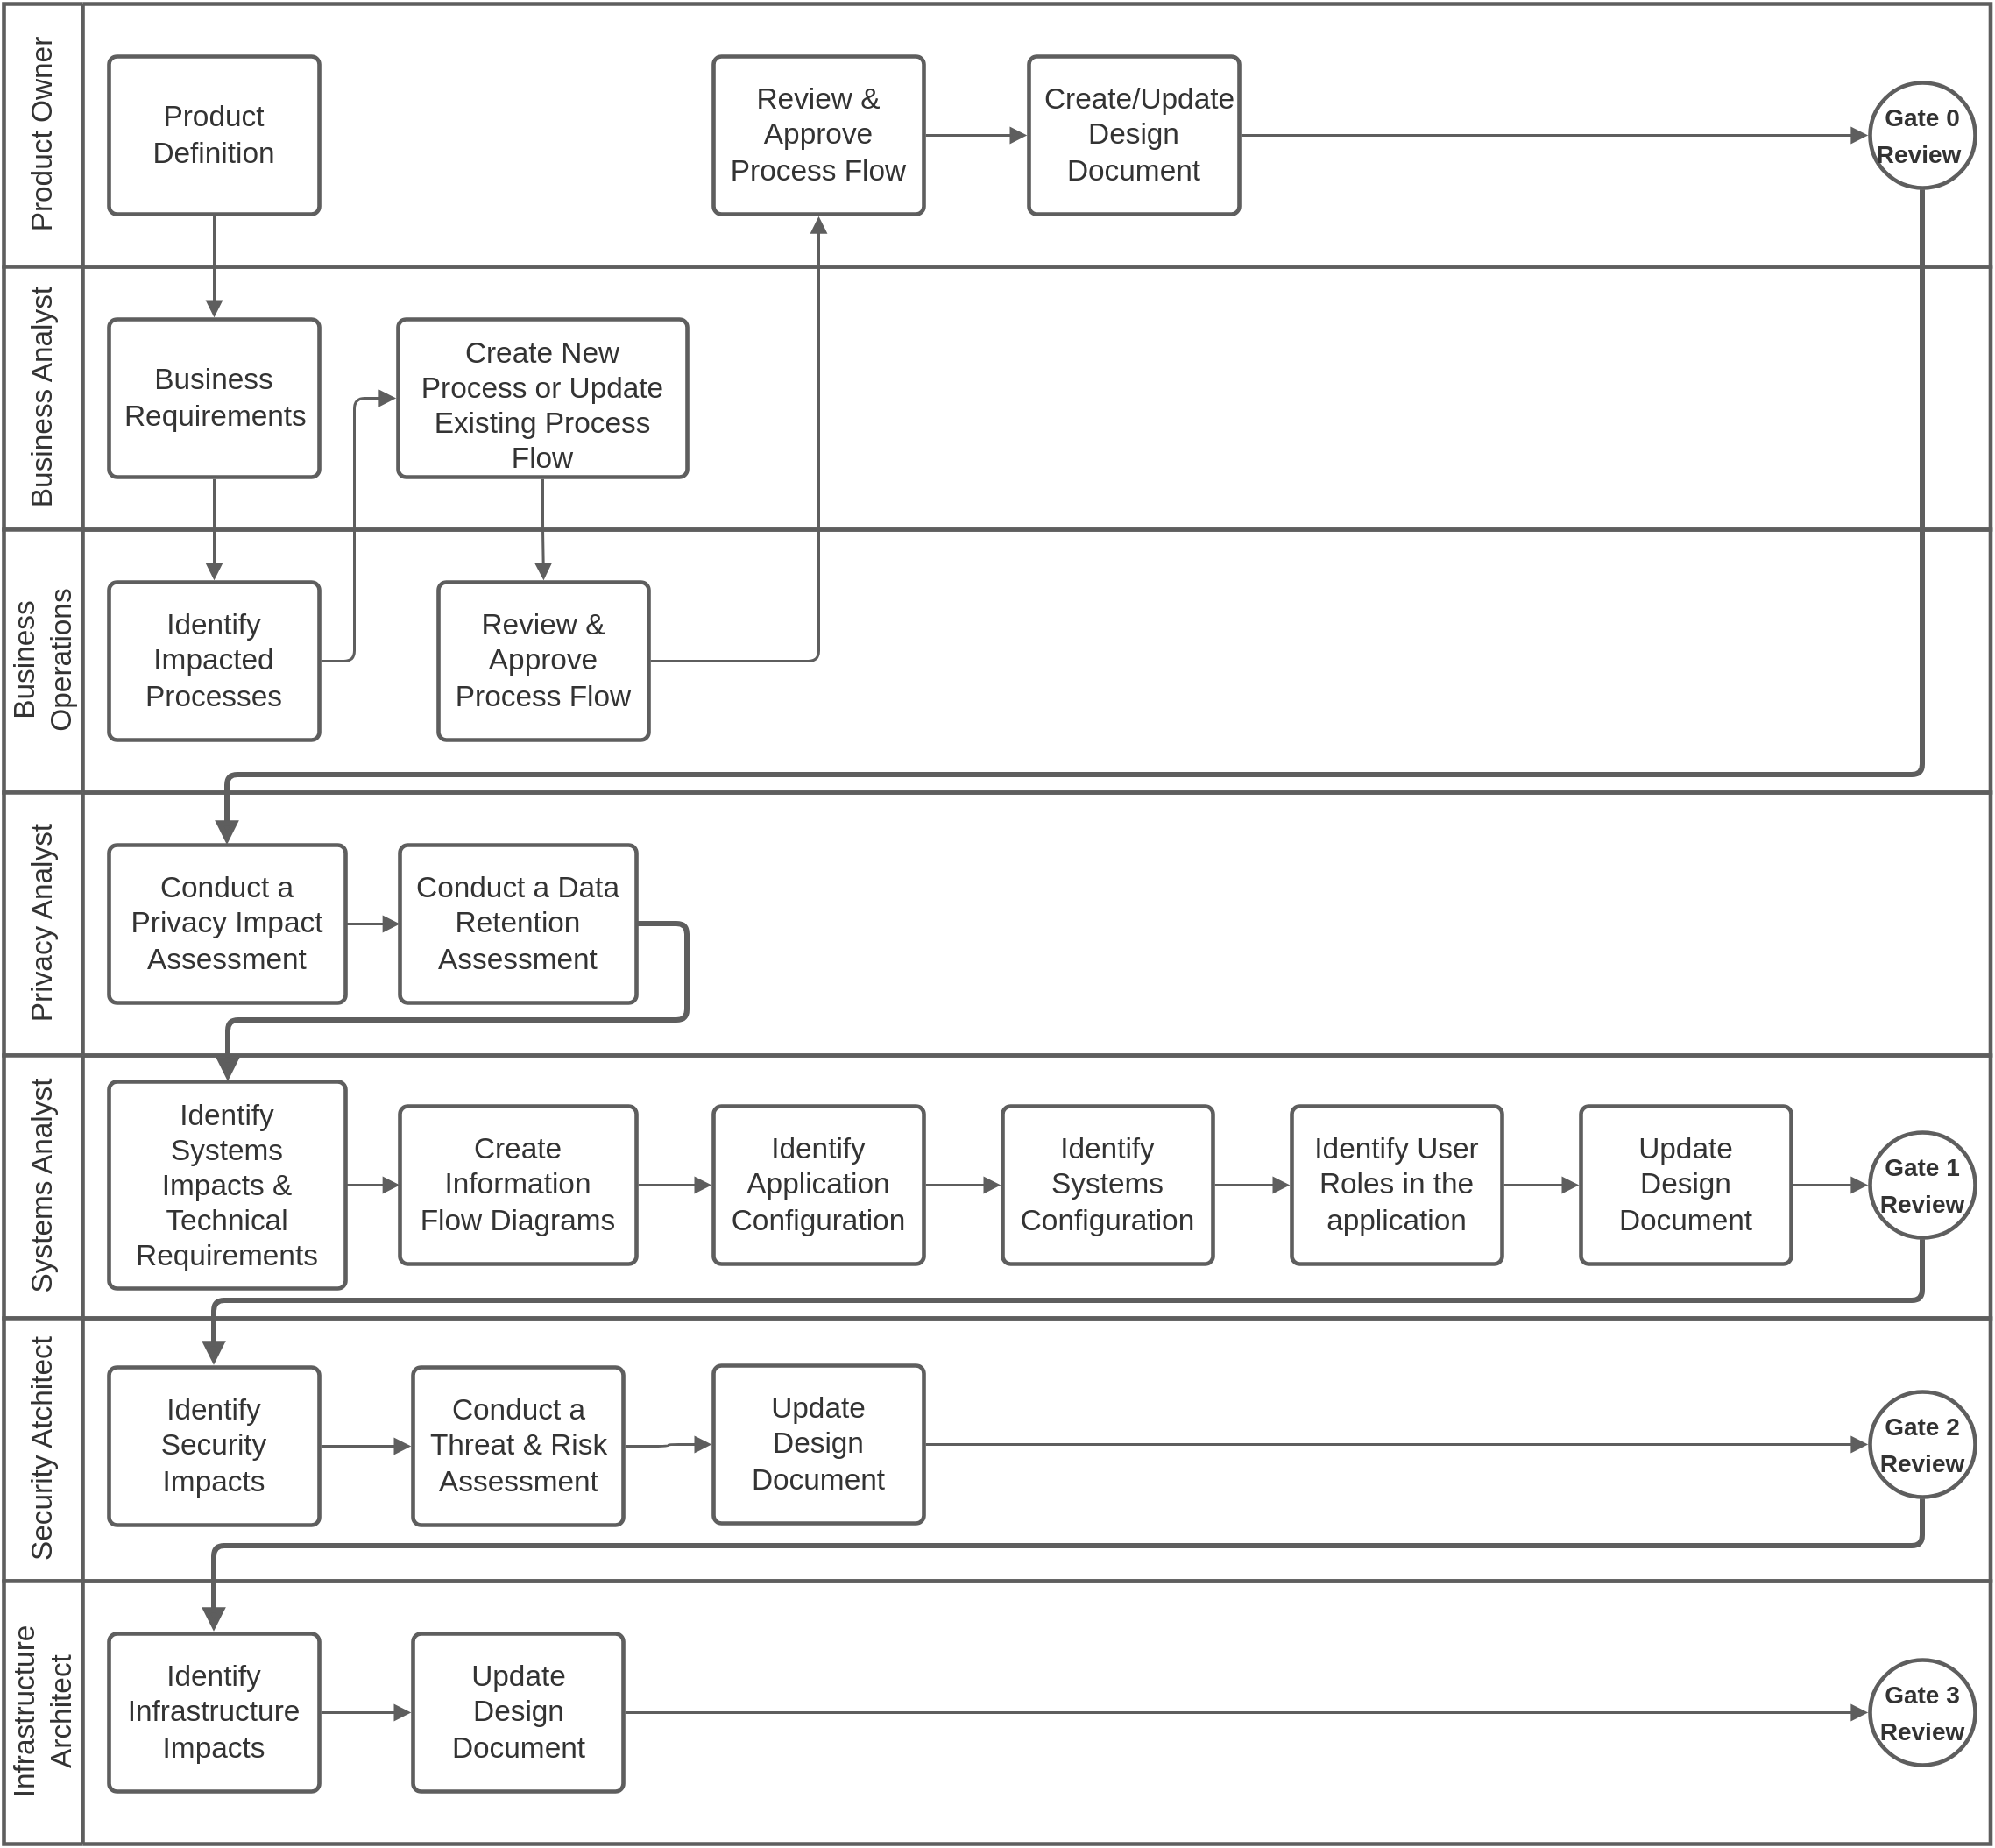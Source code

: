 <mxfile version="15.1.4" type="github" pages="3">
  <diagram id="sT4PrIs_ewkXOejij0hs" name="Gate 0-3">
    <mxGraphModel dx="974" dy="478" grid="1" gridSize="10" guides="1" tooltips="1" connect="1" arrows="1" fold="1" page="1" pageScale="1" pageWidth="850" pageHeight="1100" math="0" shadow="0">
      <root>
        <mxCell id="0" />
        <mxCell id="1" parent="0" />
        <mxCell id="AVb4YJZ0GUQx_zkOTaE5-1" value="" style="fillColor=none;strokeColor=none;pointerEvents=0;fontStyle=0;html=1;whiteSpace=wrap;container=1;collapsible=0;childLayout=stackLayout;resizeParent=1;dropTarget=0;horizontalStack=0;whiteSpace=wrap;fontSize=13;spacing=0;strokeOpacity=100;rounded=1;absoluteArcSize=1;arcSize=9;horizontal=0;strokeWidth=2.3;" parent="1" vertex="1">
          <mxGeometry x="150" y="60" width="1133.75" height="1050" isRotated="1" as="geometry" />
        </mxCell>
        <mxCell id="AVb4YJZ0GUQx_zkOTaE5-2" value="Product Owner" style="swimlane;html=1;whiteSpace=wrap;container=1;connectable=0;collapsible=0;fontStyle=0;startSize=45;dropTarget=0;rounded=0;horizontal=0;whiteSpace=wrap;fontSize=13;spacing=0;strokeColor=#5e5e5e;strokeOpacity=100;strokeWidth=2.3;fontSize=16.7;fontColor=#333333;" parent="AVb4YJZ0GUQx_zkOTaE5-1" vertex="1">
          <mxGeometry width="1133.75" height="150" as="geometry" />
        </mxCell>
        <mxCell id="AVb4YJZ0GUQx_zkOTaE5-3" value="Business Analyst " style="swimlane;html=1;whiteSpace=wrap;container=1;connectable=0;collapsible=0;fontStyle=0;startSize=45;dropTarget=0;rounded=0;horizontal=0;whiteSpace=wrap;fontSize=13;spacing=0;strokeColor=#5e5e5e;strokeOpacity=100;strokeWidth=2.3;fontSize=16.7;fontColor=#333333;" parent="AVb4YJZ0GUQx_zkOTaE5-1" vertex="1">
          <mxGeometry y="150" width="1133.75" height="150" as="geometry" />
        </mxCell>
        <mxCell id="AVb4YJZ0GUQx_zkOTaE5-4" value="Business Operations" style="swimlane;html=1;whiteSpace=wrap;container=1;connectable=0;collapsible=0;fontStyle=0;startSize=45;dropTarget=0;rounded=0;horizontal=0;whiteSpace=wrap;fontSize=13;spacing=0;strokeColor=#5e5e5e;strokeOpacity=100;strokeWidth=2.3;fontSize=16.7;fontColor=#333333;" parent="AVb4YJZ0GUQx_zkOTaE5-1" vertex="1">
          <mxGeometry y="300" width="1133.75" height="150" as="geometry" />
        </mxCell>
        <mxCell id="AVb4YJZ0GUQx_zkOTaE5-5" value="Privacy Analyst" style="swimlane;html=1;whiteSpace=wrap;container=1;connectable=0;collapsible=0;fontStyle=0;startSize=45;dropTarget=0;rounded=0;horizontal=0;whiteSpace=wrap;fontSize=13;spacing=0;strokeColor=#5e5e5e;strokeOpacity=100;strokeWidth=2.3;fontSize=16.7;fontColor=#333333;" parent="AVb4YJZ0GUQx_zkOTaE5-1" vertex="1">
          <mxGeometry y="450" width="1133.75" height="150" as="geometry" />
        </mxCell>
        <mxCell id="AVb4YJZ0GUQx_zkOTaE5-6" value="Systems Analyst" style="swimlane;html=1;whiteSpace=wrap;container=1;connectable=0;collapsible=0;fontStyle=0;startSize=45;dropTarget=0;rounded=0;horizontal=0;whiteSpace=wrap;fontSize=13;spacing=0;strokeColor=#5e5e5e;strokeOpacity=100;strokeWidth=2.3;fontSize=16.7;fontColor=#333333;" parent="AVb4YJZ0GUQx_zkOTaE5-1" vertex="1">
          <mxGeometry y="600" width="1133.75" height="150" as="geometry" />
        </mxCell>
        <mxCell id="AVb4YJZ0GUQx_zkOTaE5-7" value="Security Atchitect" style="swimlane;html=1;whiteSpace=wrap;container=1;connectable=0;collapsible=0;fontStyle=0;startSize=45;dropTarget=0;rounded=0;horizontal=0;whiteSpace=wrap;fontSize=13;spacing=0;strokeColor=#5e5e5e;strokeOpacity=100;strokeWidth=2.3;fontSize=16.7;fontColor=#333333;" parent="AVb4YJZ0GUQx_zkOTaE5-1" vertex="1">
          <mxGeometry y="750" width="1133.75" height="150" as="geometry" />
        </mxCell>
        <mxCell id="chuD_WC5-JzSlJ0CMf8W-2" value="Infrastructure Architect" style="swimlane;html=1;whiteSpace=wrap;container=1;connectable=0;collapsible=0;fontStyle=0;startSize=45;dropTarget=0;rounded=0;horizontal=0;whiteSpace=wrap;fontSize=13;spacing=0;strokeColor=#5e5e5e;strokeOpacity=100;strokeWidth=2.3;fontSize=16.7;fontColor=#333333;" parent="AVb4YJZ0GUQx_zkOTaE5-1" vertex="1">
          <mxGeometry y="900" width="1133.75" height="150" as="geometry" />
        </mxCell>
        <UserObject label="Product Definition" lucidchartObjectId="QqO1swW5jFUG" id="AVb4YJZ0GUQx_zkOTaE5-8">
          <mxCell style="html=1;overflow=block;blockSpacing=1;whiteSpace=wrap;;whiteSpace=wrap;fontSize=16.7;fontColor=#333333;spacing=9;strokeColor=#5e5e5e;strokeOpacity=100;rounded=1;absoluteArcSize=1;arcSize=9;strokeWidth=2.3;" parent="1" vertex="1">
            <mxGeometry x="210" y="90" width="120" height="90" as="geometry" />
          </mxCell>
        </UserObject>
        <UserObject label="" lucidchartObjectId="tLO1TNfQc3RX" id="AVb4YJZ0GUQx_zkOTaE5-9">
          <mxCell style="html=1;jettySize=18;whiteSpace=wrap;fontSize=13;strokeColor=#5E5E5E;strokeWidth=1.5;rounded=1;arcSize=12;edgeStyle=orthogonalEdgeStyle;startArrow=none;;endArrow=block;endFill=1;;exitX=0.5;exitY=1.013;exitPerimeter=0;entryX=0.5;entryY=-0.012;entryPerimeter=0;" parent="1" source="AVb4YJZ0GUQx_zkOTaE5-8" target="AVb4YJZ0GUQx_zkOTaE5-10" edge="1">
            <mxGeometry width="100" height="100" relative="1" as="geometry">
              <Array as="points" />
            </mxGeometry>
          </mxCell>
        </UserObject>
        <UserObject label="Business Requirements" lucidchartObjectId="6LO1BT5s9UvW" id="AVb4YJZ0GUQx_zkOTaE5-10">
          <mxCell style="html=1;overflow=block;blockSpacing=1;whiteSpace=wrap;;whiteSpace=wrap;fontSize=16.7;fontColor=#333333;spacing=9;strokeColor=#5e5e5e;strokeOpacity=100;rounded=1;absoluteArcSize=1;arcSize=9;strokeWidth=2.3;" parent="1" vertex="1">
            <mxGeometry x="210" y="240" width="120" height="90" as="geometry" />
          </mxCell>
        </UserObject>
        <UserObject label="Identify Impacted Processes" lucidchartObjectId="PRO1Q9muirlC" id="AVb4YJZ0GUQx_zkOTaE5-11">
          <mxCell style="html=1;overflow=block;blockSpacing=1;whiteSpace=wrap;;whiteSpace=wrap;fontSize=16.7;fontColor=#333333;spacing=9;strokeColor=#5e5e5e;strokeOpacity=100;rounded=1;absoluteArcSize=1;arcSize=9;strokeWidth=2.3;" parent="1" vertex="1">
            <mxGeometry x="210" y="390" width="120" height="90" as="geometry" />
          </mxCell>
        </UserObject>
        <UserObject label="" lucidchartObjectId="eSO1BGS46mkk" id="AVb4YJZ0GUQx_zkOTaE5-12">
          <mxCell style="html=1;jettySize=18;whiteSpace=wrap;fontSize=13;strokeColor=#5E5E5E;strokeWidth=1.5;rounded=1;arcSize=12;edgeStyle=orthogonalEdgeStyle;startArrow=none;;endArrow=block;endFill=1;;exitX=0.5;exitY=1.013;exitPerimeter=0;entryX=0.5;entryY=-0.012;entryPerimeter=0;" parent="1" source="AVb4YJZ0GUQx_zkOTaE5-10" target="AVb4YJZ0GUQx_zkOTaE5-11" edge="1">
            <mxGeometry width="100" height="100" relative="1" as="geometry">
              <Array as="points" />
            </mxGeometry>
          </mxCell>
        </UserObject>
        <UserObject label="" lucidchartObjectId="OTO1cXqyFbqM" id="AVb4YJZ0GUQx_zkOTaE5-13">
          <mxCell style="html=1;jettySize=18;whiteSpace=wrap;fontSize=13;strokeColor=#5E5E5E;strokeWidth=1.5;rounded=1;arcSize=12;edgeStyle=orthogonalEdgeStyle;startArrow=none;;endArrow=block;endFill=1;;exitX=1.009;exitY=0.5;exitPerimeter=0;entryX=-0.007;entryY=0.5;entryPerimeter=0;" parent="1" source="AVb4YJZ0GUQx_zkOTaE5-11" target="AVb4YJZ0GUQx_zkOTaE5-14" edge="1">
            <mxGeometry width="100" height="100" relative="1" as="geometry">
              <Array as="points">
                <mxPoint x="350" y="435" />
                <mxPoint x="350" y="285" />
              </Array>
            </mxGeometry>
          </mxCell>
        </UserObject>
        <UserObject label="Create New Process or Update Existing Process Flow" lucidchartObjectId="SVO1N8~VqLaf" id="AVb4YJZ0GUQx_zkOTaE5-14">
          <mxCell style="html=1;overflow=block;blockSpacing=1;whiteSpace=wrap;;whiteSpace=wrap;fontSize=16.7;fontColor=#333333;spacing=9;strokeColor=#5e5e5e;strokeOpacity=100;rounded=1;absoluteArcSize=1;arcSize=9;strokeWidth=2.3;" parent="1" vertex="1">
            <mxGeometry x="375" y="240" width="165" height="90" as="geometry" />
          </mxCell>
        </UserObject>
        <UserObject label="Review &amp;  Approve Process Flow" lucidchartObjectId="qYO1r6Hmecr4" id="AVb4YJZ0GUQx_zkOTaE5-15">
          <mxCell style="html=1;overflow=block;blockSpacing=1;whiteSpace=wrap;;whiteSpace=wrap;fontSize=16.7;fontColor=#333333;spacing=9;strokeColor=#5e5e5e;strokeOpacity=100;rounded=1;absoluteArcSize=1;arcSize=9;strokeWidth=2.3;" parent="1" vertex="1">
            <mxGeometry x="398" y="390" width="120" height="90" as="geometry" />
          </mxCell>
        </UserObject>
        <mxCell id="MOcHHpE1gg_xAxi6Tij9-3" value="" style="edgeStyle=orthogonalEdgeStyle;rounded=1;orthogonalLoop=1;jettySize=auto;html=1;fontSize=2;endArrow=block;endFill=1;strokeColor=#5E5E5E;strokeWidth=1.5;" parent="1" source="AVb4YJZ0GUQx_zkOTaE5-16" target="AVb4YJZ0GUQx_zkOTaE5-26" edge="1">
          <mxGeometry relative="1" as="geometry" />
        </mxCell>
        <UserObject label="Identify Systems Impacts &amp; Technical Requirements" lucidchartObjectId="P-O16Mr2nV3Q" id="AVb4YJZ0GUQx_zkOTaE5-16">
          <mxCell style="html=1;overflow=block;blockSpacing=1;whiteSpace=wrap;;whiteSpace=wrap;fontSize=16.7;fontColor=#333333;spacing=9;strokeColor=#5e5e5e;strokeOpacity=100;rounded=1;absoluteArcSize=1;arcSize=9;strokeWidth=2.3;" parent="1" vertex="1">
            <mxGeometry x="210" y="675" width="135" height="118" as="geometry" />
          </mxCell>
        </UserObject>
        <UserObject label="Review &amp;  Approve Process Flow" lucidchartObjectId="U_O14SjE6L0z" id="AVb4YJZ0GUQx_zkOTaE5-17">
          <mxCell style="html=1;overflow=block;blockSpacing=1;whiteSpace=wrap;;whiteSpace=wrap;fontSize=16.7;fontColor=#333333;spacing=9;strokeColor=#5e5e5e;strokeOpacity=100;rounded=1;absoluteArcSize=1;arcSize=9;strokeWidth=2.3;" parent="1" vertex="1">
            <mxGeometry x="555" y="90" width="120" height="90" as="geometry" />
          </mxCell>
        </UserObject>
        <UserObject label="" lucidchartObjectId="h.O160byAaJy" id="AVb4YJZ0GUQx_zkOTaE5-18">
          <mxCell style="html=1;jettySize=18;whiteSpace=wrap;fontSize=13;strokeColor=#5E5E5E;strokeWidth=1.5;rounded=1;arcSize=12;edgeStyle=orthogonalEdgeStyle;startArrow=none;;endArrow=block;endFill=1;;exitX=1.009;exitY=0.5;exitPerimeter=0;entryX=0.5;entryY=1.013;entryPerimeter=0;" parent="1" source="AVb4YJZ0GUQx_zkOTaE5-15" target="AVb4YJZ0GUQx_zkOTaE5-17" edge="1">
            <mxGeometry width="100" height="100" relative="1" as="geometry">
              <Array as="points" />
            </mxGeometry>
          </mxCell>
        </UserObject>
        <UserObject label="Update Design Document" lucidchartObjectId="FaP1SaTPmPoL" id="AVb4YJZ0GUQx_zkOTaE5-19">
          <mxCell style="html=1;overflow=block;blockSpacing=1;whiteSpace=wrap;;whiteSpace=wrap;fontSize=16.7;fontColor=#333333;spacing=9;strokeColor=#5e5e5e;strokeOpacity=100;rounded=1;absoluteArcSize=1;arcSize=9;strokeWidth=2.3;" parent="1" vertex="1">
            <mxGeometry x="1050" y="689" width="120" height="90" as="geometry" />
          </mxCell>
        </UserObject>
        <UserObject label="" lucidchartObjectId="ubP1QJVVEQTj" id="AVb4YJZ0GUQx_zkOTaE5-20">
          <mxCell style="html=1;jettySize=18;whiteSpace=wrap;fontSize=13;strokeColor=#5E5E5E;strokeWidth=1.5;rounded=1;arcSize=12;edgeStyle=orthogonalEdgeStyle;startArrow=none;;endArrow=block;endFill=1;;exitX=1.009;exitY=0.5;exitPerimeter=0;entryX=-0.009;entryY=0.5;entryPerimeter=0;" parent="1" source="AVb4YJZ0GUQx_zkOTaE5-17" target="AVb4YJZ0GUQx_zkOTaE5-27" edge="1">
            <mxGeometry width="100" height="100" relative="1" as="geometry">
              <Array as="points" />
            </mxGeometry>
          </mxCell>
        </UserObject>
        <UserObject label="" lucidchartObjectId="WVP1Hlb4sf8I" id="AVb4YJZ0GUQx_zkOTaE5-22">
          <mxCell style="html=1;jettySize=18;whiteSpace=wrap;fontSize=13;strokeColor=#5E5E5E;strokeWidth=1.5;rounded=1;arcSize=12;edgeStyle=orthogonalEdgeStyle;startArrow=none;;endArrow=block;endFill=1;;exitX=1.009;exitY=0.5;exitPerimeter=0;entryX=-0.009;entryY=0.5;entryPerimeter=0;" parent="1" source="AVb4YJZ0GUQx_zkOTaE5-47" target="AVb4YJZ0GUQx_zkOTaE5-48" edge="1">
            <mxGeometry width="100" height="100" relative="1" as="geometry">
              <Array as="points" />
            </mxGeometry>
          </mxCell>
        </UserObject>
        <UserObject label="" lucidchartObjectId="jXP1vvDLmq-S" id="AVb4YJZ0GUQx_zkOTaE5-23">
          <mxCell style="html=1;jettySize=18;whiteSpace=wrap;fontSize=13;strokeColor=#5E5E5E;strokeWidth=1.5;rounded=1;arcSize=12;edgeStyle=orthogonalEdgeStyle;startArrow=none;;endArrow=block;endFill=1;;exitX=1.009;exitY=0.5;exitPerimeter=0;entryX=-0.009;entryY=0.5;entryPerimeter=0;" parent="1" source="AVb4YJZ0GUQx_zkOTaE5-48" target="AVb4YJZ0GUQx_zkOTaE5-19" edge="1">
            <mxGeometry width="100" height="100" relative="1" as="geometry">
              <Array as="points" />
            </mxGeometry>
          </mxCell>
        </UserObject>
        <UserObject label="" lucidchartObjectId="ogP1A01Hh2tP" id="AVb4YJZ0GUQx_zkOTaE5-24">
          <mxCell style="html=1;jettySize=18;whiteSpace=wrap;fontSize=13;strokeColor=#5E5E5E;strokeWidth=1.5;rounded=1;arcSize=12;edgeStyle=orthogonalEdgeStyle;startArrow=none;;endArrow=block;endFill=1;;exitX=1.008;exitY=0.5;exitPerimeter=0;entryX=-0.009;entryY=0.5;entryPerimeter=0;" parent="1" source="AVb4YJZ0GUQx_zkOTaE5-26" target="AVb4YJZ0GUQx_zkOTaE5-46" edge="1">
            <mxGeometry width="100" height="100" relative="1" as="geometry">
              <Array as="points" />
            </mxGeometry>
          </mxCell>
        </UserObject>
        <UserObject label="" lucidchartObjectId="sUP1J9cHoL~d" id="AVb4YJZ0GUQx_zkOTaE5-25">
          <mxCell style="html=1;jettySize=18;whiteSpace=wrap;fontSize=13;strokeColor=#5E5E5E;strokeWidth=1.5;rounded=1;arcSize=12;edgeStyle=orthogonalEdgeStyle;startArrow=none;;endArrow=block;endFill=1;;exitX=1.009;exitY=0.5;exitPerimeter=0;entryX=-0.009;entryY=0.5;entryPerimeter=0;" parent="1" source="AVb4YJZ0GUQx_zkOTaE5-46" target="AVb4YJZ0GUQx_zkOTaE5-47" edge="1">
            <mxGeometry width="100" height="100" relative="1" as="geometry">
              <Array as="points" />
            </mxGeometry>
          </mxCell>
        </UserObject>
        <UserObject label="Create Information Flow Diagrams" lucidchartObjectId="YcP1uo-o60n." id="AVb4YJZ0GUQx_zkOTaE5-26">
          <mxCell style="html=1;overflow=block;blockSpacing=1;whiteSpace=wrap;;whiteSpace=wrap;fontSize=16.7;fontColor=#333333;spacing=9;strokeColor=#5e5e5e;strokeOpacity=100;rounded=1;absoluteArcSize=1;arcSize=9;strokeWidth=2.3;" parent="1" vertex="1">
            <mxGeometry x="376" y="689" width="135" height="90" as="geometry" />
          </mxCell>
        </UserObject>
        <UserObject label="Create/Update Design Document" lucidchartObjectId="mfP14qklFpgX" id="AVb4YJZ0GUQx_zkOTaE5-27">
          <mxCell style="html=1;overflow=block;blockSpacing=1;whiteSpace=wrap;;whiteSpace=wrap;fontSize=16.7;fontColor=#333333;spacing=9;strokeColor=#5e5e5e;strokeOpacity=100;rounded=1;absoluteArcSize=1;arcSize=9;strokeWidth=2.3;" parent="1" vertex="1">
            <mxGeometry x="735" y="90" width="120" height="90" as="geometry" />
          </mxCell>
        </UserObject>
        <UserObject label="" lucidchartObjectId="ZfP1YeWRrEf5" id="AVb4YJZ0GUQx_zkOTaE5-28">
          <mxCell style="html=1;jettySize=18;whiteSpace=wrap;fontSize=13;strokeColor=#5E5E5E;strokeWidth=1.5;rounded=1;arcSize=12;edgeStyle=orthogonalEdgeStyle;startArrow=none;;endArrow=block;endFill=1;;exitX=1.009;exitY=0.5;exitPerimeter=0;entryX=-0.019;entryY=0.5;entryPerimeter=0;" parent="1" source="AVb4YJZ0GUQx_zkOTaE5-27" target="AVb4YJZ0GUQx_zkOTaE5-39" edge="1">
            <mxGeometry width="100" height="100" relative="1" as="geometry">
              <Array as="points" />
            </mxGeometry>
          </mxCell>
        </UserObject>
        <UserObject label="Identify Security Impacts" lucidchartObjectId="RqP1--KT8to7" id="AVb4YJZ0GUQx_zkOTaE5-29">
          <mxCell style="html=1;overflow=block;blockSpacing=1;whiteSpace=wrap;;whiteSpace=wrap;fontSize=16.7;fontColor=#333333;spacing=9;strokeColor=#5e5e5e;strokeOpacity=100;rounded=1;absoluteArcSize=1;arcSize=9;strokeWidth=2.3;" parent="1" vertex="1">
            <mxGeometry x="210" y="838" width="120" height="90" as="geometry" />
          </mxCell>
        </UserObject>
        <UserObject label="Conduct a Threat &amp; Risk Assessment" lucidchartObjectId="OsP1~5JxmUKb" id="AVb4YJZ0GUQx_zkOTaE5-30">
          <mxCell style="html=1;overflow=block;blockSpacing=1;whiteSpace=wrap;;whiteSpace=wrap;fontSize=16.7;fontColor=#333333;spacing=9;strokeColor=#5e5e5e;strokeOpacity=100;rounded=1;absoluteArcSize=1;arcSize=9;strokeWidth=2.3;" parent="1" vertex="1">
            <mxGeometry x="383.5" y="838" width="120" height="90" as="geometry" />
          </mxCell>
        </UserObject>
        <UserObject label="" lucidchartObjectId="8sP1z_NeXsLd" id="AVb4YJZ0GUQx_zkOTaE5-31">
          <mxCell style="html=1;jettySize=18;whiteSpace=wrap;fontSize=13;strokeColor=#5E5E5E;strokeWidth=1.5;rounded=1;arcSize=12;edgeStyle=orthogonalEdgeStyle;startArrow=none;;endArrow=block;endFill=1;;exitX=1.009;exitY=0.5;exitPerimeter=0;entryX=-0.009;entryY=0.5;entryPerimeter=0;" parent="1" source="AVb4YJZ0GUQx_zkOTaE5-29" target="AVb4YJZ0GUQx_zkOTaE5-30" edge="1">
            <mxGeometry width="100" height="100" relative="1" as="geometry">
              <Array as="points" />
            </mxGeometry>
          </mxCell>
        </UserObject>
        <UserObject label="Update Design Document" lucidchartObjectId="jtP1f2_Pcvkd" id="AVb4YJZ0GUQx_zkOTaE5-32">
          <mxCell style="html=1;overflow=block;blockSpacing=1;whiteSpace=wrap;;whiteSpace=wrap;fontSize=16.7;fontColor=#333333;spacing=9;strokeColor=#5e5e5e;strokeOpacity=100;rounded=1;absoluteArcSize=1;arcSize=9;strokeWidth=2.3;" parent="1" vertex="1">
            <mxGeometry x="555" y="837" width="120" height="90" as="geometry" />
          </mxCell>
        </UserObject>
        <UserObject label="" lucidchartObjectId="xtP1cm6Xjqy0" id="AVb4YJZ0GUQx_zkOTaE5-33">
          <mxCell style="html=1;jettySize=18;whiteSpace=wrap;fontSize=13;strokeColor=#5E5E5E;strokeWidth=1.5;rounded=1;arcSize=12;edgeStyle=orthogonalEdgeStyle;startArrow=none;;endArrow=block;endFill=1;;exitX=1.009;exitY=0.5;exitPerimeter=0;entryX=-0.009;entryY=0.5;entryPerimeter=0;" parent="1" source="AVb4YJZ0GUQx_zkOTaE5-30" target="AVb4YJZ0GUQx_zkOTaE5-32" edge="1">
            <mxGeometry width="100" height="100" relative="1" as="geometry">
              <Array as="points" />
            </mxGeometry>
          </mxCell>
        </UserObject>
        <UserObject label="" lucidchartObjectId="XvP1DHTbA9Ly" id="AVb4YJZ0GUQx_zkOTaE5-34">
          <mxCell style="html=1;jettySize=18;whiteSpace=wrap;fontSize=13;strokeColor=#5E5E5E;strokeWidth=1.5;rounded=1;arcSize=12;edgeStyle=orthogonalEdgeStyle;startArrow=none;;endArrow=block;endFill=1;;exitX=0.5;exitY=1.013;exitPerimeter=0;entryX=0.5;entryY=-0.012;entryPerimeter=0;" parent="1" source="AVb4YJZ0GUQx_zkOTaE5-14" target="AVb4YJZ0GUQx_zkOTaE5-15" edge="1">
            <mxGeometry width="100" height="100" relative="1" as="geometry">
              <Array as="points" />
            </mxGeometry>
          </mxCell>
        </UserObject>
        <UserObject label="Identify Infrastructure Impacts" lucidchartObjectId="jxP1JEtCtKO3" id="AVb4YJZ0GUQx_zkOTaE5-35">
          <mxCell style="html=1;overflow=block;blockSpacing=1;whiteSpace=wrap;;whiteSpace=wrap;fontSize=16.7;fontColor=#333333;spacing=9;strokeColor=#5e5e5e;strokeOpacity=100;rounded=1;absoluteArcSize=1;arcSize=9;strokeWidth=2.3;" parent="1" vertex="1">
            <mxGeometry x="210" y="990" width="120" height="90" as="geometry" />
          </mxCell>
        </UserObject>
        <UserObject label="" lucidchartObjectId="uxP1hJjZuLYQ" id="AVb4YJZ0GUQx_zkOTaE5-36">
          <mxCell style="html=1;jettySize=18;whiteSpace=wrap;fontSize=13;strokeColor=#5E5E5E;strokeWidth=3;rounded=1;arcSize=12;edgeStyle=orthogonalEdgeStyle;startArrow=none;;endArrow=block;endFill=1;;exitX=0.5;exitY=1.019;exitPerimeter=0;entryX=0.5;entryY=-0.012;entryPerimeter=0;" parent="1" source="AVb4YJZ0GUQx_zkOTaE5-49" target="AVb4YJZ0GUQx_zkOTaE5-35" edge="1">
            <mxGeometry width="100" height="100" relative="1" as="geometry">
              <Array as="points">
                <mxPoint x="1245" y="940" />
                <mxPoint x="270" y="940" />
              </Array>
            </mxGeometry>
          </mxCell>
        </UserObject>
        <UserObject label="Update Design Document" lucidchartObjectId="KxP17djjM~ei" id="AVb4YJZ0GUQx_zkOTaE5-37">
          <mxCell style="html=1;overflow=block;blockSpacing=1;whiteSpace=wrap;;whiteSpace=wrap;fontSize=16.7;fontColor=#333333;spacing=9;strokeColor=#5e5e5e;strokeOpacity=100;rounded=1;absoluteArcSize=1;arcSize=9;strokeWidth=2.3;" parent="1" vertex="1">
            <mxGeometry x="383.5" y="990" width="120" height="90" as="geometry" />
          </mxCell>
        </UserObject>
        <UserObject label="" lucidchartObjectId="TxP1~xDTzD9_" id="AVb4YJZ0GUQx_zkOTaE5-38">
          <mxCell style="html=1;jettySize=18;whiteSpace=wrap;fontSize=13;strokeColor=#5E5E5E;strokeWidth=1.5;rounded=1;arcSize=12;edgeStyle=orthogonalEdgeStyle;startArrow=none;;endArrow=block;endFill=1;;exitX=1.009;exitY=0.5;exitPerimeter=0;entryX=-0.009;entryY=0.5;entryPerimeter=0;" parent="1" source="AVb4YJZ0GUQx_zkOTaE5-35" target="AVb4YJZ0GUQx_zkOTaE5-37" edge="1">
            <mxGeometry width="100" height="100" relative="1" as="geometry">
              <Array as="points" />
            </mxGeometry>
          </mxCell>
        </UserObject>
        <UserObject label="&lt;font style=&quot;font-size: 14px&quot;&gt;Gate 0 Review&amp;nbsp;&lt;/font&gt;" lucidchartObjectId="FJP1_6xfFEb0" id="AVb4YJZ0GUQx_zkOTaE5-39">
          <mxCell style="html=1;overflow=block;blockSpacing=1;whiteSpace=wrap;ellipse;whiteSpace=wrap;fontSize=16.7;fontColor=#333333;fontStyle=1;spacing=3.8;strokeColor=#5e5e5e;strokeOpacity=100;rounded=1;absoluteArcSize=1;arcSize=9;strokeWidth=2.3;" parent="1" vertex="1">
            <mxGeometry x="1215" y="105" width="60" height="60" as="geometry" />
          </mxCell>
        </UserObject>
        <UserObject label="" lucidchartObjectId="JLP1m7JGDrfx" id="AVb4YJZ0GUQx_zkOTaE5-40">
          <mxCell style="html=1;jettySize=18;whiteSpace=wrap;fontSize=13;strokeColor=#5E5E5E;strokeWidth=3;rounded=1;arcSize=12;edgeStyle=orthogonalEdgeStyle;startArrow=none;;endArrow=block;endFill=1;;exitX=0.5;exitY=1.019;exitPerimeter=0;entryX=0.5;entryY=0;entryDx=0;entryDy=0;" parent="1" source="AVb4YJZ0GUQx_zkOTaE5-39" target="chuD_WC5-JzSlJ0CMf8W-3" edge="1">
            <mxGeometry width="100" height="100" relative="1" as="geometry">
              <Array as="points">
                <mxPoint x="1245" y="500" />
                <mxPoint x="278" y="500" />
              </Array>
            </mxGeometry>
          </mxCell>
        </UserObject>
        <UserObject label="&lt;font style=&quot;font-size: 14px&quot;&gt;Gate 1 Review&lt;/font&gt;" lucidchartObjectId="jNP1mZHJu1dR" id="AVb4YJZ0GUQx_zkOTaE5-41">
          <mxCell style="html=1;overflow=block;blockSpacing=1;whiteSpace=wrap;ellipse;whiteSpace=wrap;fontSize=16.7;fontColor=#333333;fontStyle=1;spacing=3.8;strokeColor=#5e5e5e;strokeOpacity=100;rounded=1;absoluteArcSize=1;arcSize=9;strokeWidth=2.3;" parent="1" vertex="1">
            <mxGeometry x="1215" y="704" width="60" height="60" as="geometry" />
          </mxCell>
        </UserObject>
        <UserObject label="" lucidchartObjectId="yNP1H3n8XRnV" id="AVb4YJZ0GUQx_zkOTaE5-42">
          <mxCell style="html=1;jettySize=18;whiteSpace=wrap;fontSize=13;strokeColor=#5E5E5E;strokeWidth=1.5;rounded=1;arcSize=12;edgeStyle=orthogonalEdgeStyle;startArrow=none;;endArrow=block;endFill=1;;exitX=1.009;exitY=0.5;exitPerimeter=0;entryX=-0.019;entryY=0.5;entryPerimeter=0;" parent="1" source="AVb4YJZ0GUQx_zkOTaE5-19" target="AVb4YJZ0GUQx_zkOTaE5-41" edge="1">
            <mxGeometry width="100" height="100" relative="1" as="geometry">
              <Array as="points" />
            </mxGeometry>
          </mxCell>
        </UserObject>
        <UserObject label="" lucidchartObjectId="VNP1dxmghXI5" id="AVb4YJZ0GUQx_zkOTaE5-43">
          <mxCell style="html=1;jettySize=18;whiteSpace=wrap;fontSize=13;strokeColor=#5E5E5E;strokeWidth=3;rounded=1;arcSize=12;edgeStyle=orthogonalEdgeStyle;startArrow=none;;endArrow=block;endFill=1;;exitX=0.5;exitY=1.019;exitPerimeter=0;entryX=0.5;entryY=-0.012;entryPerimeter=0;" parent="1" source="AVb4YJZ0GUQx_zkOTaE5-41" target="AVb4YJZ0GUQx_zkOTaE5-29" edge="1">
            <mxGeometry width="100" height="100" relative="1" as="geometry">
              <Array as="points">
                <mxPoint x="1245" y="800" />
                <mxPoint x="270" y="800" />
              </Array>
            </mxGeometry>
          </mxCell>
        </UserObject>
        <UserObject label="&lt;font style=&quot;font-size: 14px&quot;&gt;Gate 3 Review&lt;/font&gt;" lucidchartObjectId="FQP1i76.TcXu" id="AVb4YJZ0GUQx_zkOTaE5-44">
          <mxCell style="html=1;overflow=block;blockSpacing=1;whiteSpace=wrap;ellipse;whiteSpace=wrap;fontSize=16.7;fontColor=#333333;fontStyle=1;spacing=3.8;strokeColor=#5e5e5e;strokeOpacity=100;rounded=1;absoluteArcSize=1;arcSize=9;strokeWidth=2.3;" parent="1" vertex="1">
            <mxGeometry x="1215" y="1005" width="60" height="60" as="geometry" />
          </mxCell>
        </UserObject>
        <UserObject label="" lucidchartObjectId="PQP1FK4Xm_Z1" id="AVb4YJZ0GUQx_zkOTaE5-45">
          <mxCell style="html=1;jettySize=18;whiteSpace=wrap;fontSize=13;strokeColor=#5E5E5E;strokeWidth=1.5;rounded=1;arcSize=12;edgeStyle=orthogonalEdgeStyle;startArrow=none;;endArrow=block;endFill=1;;exitX=1.009;exitY=0.5;exitPerimeter=0;entryX=-0.019;entryY=0.5;entryPerimeter=0;" parent="1" source="AVb4YJZ0GUQx_zkOTaE5-37" target="AVb4YJZ0GUQx_zkOTaE5-44" edge="1">
            <mxGeometry width="100" height="100" relative="1" as="geometry">
              <Array as="points" />
            </mxGeometry>
          </mxCell>
        </UserObject>
        <UserObject label="Identify Application Configuration" lucidchartObjectId="sUP1GlU~xS-8" id="AVb4YJZ0GUQx_zkOTaE5-46">
          <mxCell style="html=1;overflow=block;blockSpacing=1;whiteSpace=wrap;;whiteSpace=wrap;fontSize=16.7;fontColor=#333333;spacing=9;strokeColor=#5e5e5e;strokeOpacity=100;rounded=1;absoluteArcSize=1;arcSize=9;strokeWidth=2.3;" parent="1" vertex="1">
            <mxGeometry x="555" y="689" width="120" height="90" as="geometry" />
          </mxCell>
        </UserObject>
        <UserObject label="Identify Systems Configuration" lucidchartObjectId="WVP14EjplxEl" id="AVb4YJZ0GUQx_zkOTaE5-47">
          <mxCell style="html=1;overflow=block;blockSpacing=1;whiteSpace=wrap;;whiteSpace=wrap;fontSize=16.7;fontColor=#333333;spacing=9;strokeColor=#5e5e5e;strokeOpacity=100;rounded=1;absoluteArcSize=1;arcSize=9;strokeWidth=2.3;" parent="1" vertex="1">
            <mxGeometry x="720" y="689" width="120" height="90" as="geometry" />
          </mxCell>
        </UserObject>
        <UserObject label="Identify User Roles in the application" lucidchartObjectId="3WP1Qh0GsX.." id="AVb4YJZ0GUQx_zkOTaE5-48">
          <mxCell style="html=1;overflow=block;blockSpacing=1;whiteSpace=wrap;;whiteSpace=wrap;fontSize=16.7;fontColor=#333333;spacing=9;strokeColor=#5e5e5e;strokeOpacity=100;rounded=1;absoluteArcSize=1;arcSize=9;strokeWidth=2.3;" parent="1" vertex="1">
            <mxGeometry x="885" y="689" width="120" height="90" as="geometry" />
          </mxCell>
        </UserObject>
        <UserObject label="&lt;font style=&quot;font-size: 14px&quot;&gt;Gate 2 Review&lt;/font&gt;" lucidchartObjectId="wiq2nOIXPtyR" id="AVb4YJZ0GUQx_zkOTaE5-49">
          <mxCell style="html=1;overflow=block;blockSpacing=1;whiteSpace=wrap;ellipse;whiteSpace=wrap;fontSize=16.7;fontColor=#333333;fontStyle=1;spacing=3.8;strokeColor=#5e5e5e;strokeOpacity=100;rounded=1;absoluteArcSize=1;arcSize=9;strokeWidth=2.3;" parent="1" vertex="1">
            <mxGeometry x="1215" y="852" width="60" height="60" as="geometry" />
          </mxCell>
        </UserObject>
        <UserObject label="" lucidchartObjectId="~iq2fUWX1baG" id="AVb4YJZ0GUQx_zkOTaE5-50">
          <mxCell style="html=1;jettySize=18;whiteSpace=wrap;fontSize=13;strokeColor=#5E5E5E;strokeWidth=1.5;rounded=1;arcSize=12;edgeStyle=orthogonalEdgeStyle;startArrow=none;;endArrow=block;endFill=1;;exitX=1.009;exitY=0.5;exitPerimeter=0;entryX=-0.019;entryY=0.5;entryPerimeter=0;" parent="1" source="AVb4YJZ0GUQx_zkOTaE5-32" target="AVb4YJZ0GUQx_zkOTaE5-49" edge="1">
            <mxGeometry width="100" height="100" relative="1" as="geometry">
              <Array as="points" />
            </mxGeometry>
          </mxCell>
        </UserObject>
        <mxCell id="chuD_WC5-JzSlJ0CMf8W-4" style="edgeStyle=orthogonalEdgeStyle;rounded=1;orthogonalLoop=1;jettySize=auto;html=1;exitX=1;exitY=0.5;exitDx=0;exitDy=0;strokeWidth=3;strokeColor=#5E5E5E;arcSize=12;endArrow=block;endFill=1;" parent="1" source="MOcHHpE1gg_xAxi6Tij9-1" target="AVb4YJZ0GUQx_zkOTaE5-16" edge="1">
          <mxGeometry relative="1" as="geometry">
            <Array as="points">
              <mxPoint x="540" y="585" />
              <mxPoint x="540" y="640" />
              <mxPoint x="278" y="640" />
            </Array>
          </mxGeometry>
        </mxCell>
        <mxCell id="MOcHHpE1gg_xAxi6Tij9-2" value="" style="edgeStyle=orthogonalEdgeStyle;rounded=1;orthogonalLoop=1;jettySize=auto;html=1;strokeColor=#5E5E5E;strokeWidth=1.5;fontSize=2;endArrow=block;endFill=1;" parent="1" source="chuD_WC5-JzSlJ0CMf8W-3" target="MOcHHpE1gg_xAxi6Tij9-1" edge="1">
          <mxGeometry relative="1" as="geometry" />
        </mxCell>
        <UserObject label="Conduct a Privacy Impact Assessment" lucidchartObjectId="YcP1uo-o60n." id="chuD_WC5-JzSlJ0CMf8W-3">
          <mxCell style="html=1;overflow=block;blockSpacing=1;whiteSpace=wrap;;whiteSpace=wrap;fontSize=16.7;fontColor=#333333;spacing=9;strokeColor=#5e5e5e;strokeOpacity=100;rounded=1;absoluteArcSize=1;arcSize=9;strokeWidth=2.3;" parent="1" vertex="1">
            <mxGeometry x="210" y="540" width="135" height="90" as="geometry" />
          </mxCell>
        </UserObject>
        <UserObject label="Conduct a Data Retention Assessment" lucidchartObjectId="YcP1uo-o60n." id="MOcHHpE1gg_xAxi6Tij9-1">
          <mxCell style="html=1;overflow=block;blockSpacing=1;whiteSpace=wrap;;whiteSpace=wrap;fontSize=16.7;fontColor=#333333;spacing=9;strokeColor=#5e5e5e;strokeOpacity=100;rounded=1;absoluteArcSize=1;arcSize=9;strokeWidth=2.3;" parent="1" vertex="1">
            <mxGeometry x="376" y="540" width="135" height="90" as="geometry" />
          </mxCell>
        </UserObject>
      </root>
    </mxGraphModel>
  </diagram>
  <diagram id="rRH65RNkGemd22fgG2Ym" name="Gate 4">
    <mxGraphModel dx="1303" dy="1223" grid="1" gridSize="10" guides="1" tooltips="1" connect="1" arrows="1" fold="1" page="1" pageScale="1" pageWidth="1100" pageHeight="850" math="0" shadow="0">
      <root>
        <mxCell id="XasEgrCG_01ZRWQJgsqY-0" />
        <mxCell id="XasEgrCG_01ZRWQJgsqY-1" parent="XasEgrCG_01ZRWQJgsqY-0" />
        <mxCell id="XasEgrCG_01ZRWQJgsqY-2" value="" style="fillColor=none;strokeColor=none;pointerEvents=0;fontStyle=0;html=1;whiteSpace=wrap;container=1;collapsible=0;childLayout=stackLayout;resizeParent=1;dropTarget=0;horizontalStack=0;whiteSpace=wrap;fontSize=13;spacing=0;strokeOpacity=100;rounded=1;absoluteArcSize=1;arcSize=9;horizontal=0;strokeWidth=2.3;" vertex="1" parent="XasEgrCG_01ZRWQJgsqY-1">
          <mxGeometry x="20" y="20" width="1133.75" height="900" isRotated="1" as="geometry" />
        </mxCell>
        <mxCell id="XasEgrCG_01ZRWQJgsqY-3" value="QA/UAT &#xa;Analyst" style="swimlane;html=1;whiteSpace=wrap;container=1;connectable=0;collapsible=0;fontStyle=0;startSize=45;dropTarget=0;rounded=0;horizontal=0;whiteSpace=wrap;fontSize=13;spacing=0;strokeColor=#5e5e5e;strokeOpacity=100;strokeWidth=2.3;fontSize=16.7;fontColor=#333333;" vertex="1" parent="XasEgrCG_01ZRWQJgsqY-2">
          <mxGeometry width="1133.75" height="150" as="geometry" />
        </mxCell>
        <mxCell id="XasEgrCG_01ZRWQJgsqY-4" value="Business Analyst" style="swimlane;html=1;whiteSpace=wrap;container=1;connectable=0;collapsible=0;fontStyle=0;startSize=45;dropTarget=0;rounded=0;horizontal=0;whiteSpace=wrap;fontSize=13;spacing=0;strokeColor=#5e5e5e;strokeOpacity=100;strokeWidth=2.3;fontSize=16.7;fontColor=#333333;" vertex="1" parent="XasEgrCG_01ZRWQJgsqY-2">
          <mxGeometry y="150" width="1133.75" height="150" as="geometry" />
        </mxCell>
        <mxCell id="XasEgrCG_01ZRWQJgsqY-5" value="Business Operations" style="swimlane;html=1;whiteSpace=wrap;container=1;connectable=0;collapsible=0;fontStyle=0;startSize=45;dropTarget=0;rounded=0;horizontal=0;whiteSpace=wrap;fontSize=13;spacing=0;strokeColor=#5e5e5e;strokeOpacity=100;strokeWidth=2.3;fontSize=16.7;fontColor=#333333;" vertex="1" parent="XasEgrCG_01ZRWQJgsqY-2">
          <mxGeometry y="300" width="1133.75" height="150" as="geometry" />
        </mxCell>
        <mxCell id="XasEgrCG_01ZRWQJgsqY-6" value="Systems Analyst" style="swimlane;html=1;whiteSpace=wrap;container=1;connectable=0;collapsible=0;fontStyle=0;startSize=45;dropTarget=0;rounded=0;horizontal=0;whiteSpace=wrap;fontSize=13;spacing=0;strokeColor=#5e5e5e;strokeOpacity=100;strokeWidth=2.3;fontSize=16.7;fontColor=#333333;" vertex="1" parent="XasEgrCG_01ZRWQJgsqY-2">
          <mxGeometry y="450" width="1133.75" height="150" as="geometry" />
        </mxCell>
        <mxCell id="XasEgrCG_01ZRWQJgsqY-7" value="Security Architect" style="swimlane;html=1;whiteSpace=wrap;container=1;connectable=0;collapsible=0;fontStyle=0;startSize=45;dropTarget=0;rounded=0;horizontal=0;whiteSpace=wrap;fontSize=13;spacing=0;strokeColor=#5e5e5e;strokeOpacity=100;strokeWidth=2.3;fontSize=16.7;fontColor=#333333;" vertex="1" parent="XasEgrCG_01ZRWQJgsqY-2">
          <mxGeometry y="600" width="1133.75" height="150" as="geometry" />
        </mxCell>
        <mxCell id="XasEgrCG_01ZRWQJgsqY-8" value="Infrastructure Architect" style="swimlane;html=1;whiteSpace=wrap;container=1;connectable=0;collapsible=0;fontStyle=0;startSize=45;dropTarget=0;rounded=0;horizontal=0;whiteSpace=wrap;fontSize=13;spacing=0;strokeColor=#5e5e5e;strokeOpacity=100;strokeWidth=2.3;fontSize=16.7;fontColor=#333333;" vertex="1" parent="XasEgrCG_01ZRWQJgsqY-2">
          <mxGeometry y="750" width="1133.75" height="150" as="geometry" />
        </mxCell>
        <UserObject label="Create Test Cases" lucidchartObjectId="v6P1YMcNLZ-x" id="XasEgrCG_01ZRWQJgsqY-9">
          <mxCell style="html=1;overflow=block;blockSpacing=1;whiteSpace=wrap;;whiteSpace=wrap;fontSize=16.7;fontColor=#333333;spacing=9;strokeColor=#5e5e5e;strokeOpacity=100;rounded=1;absoluteArcSize=1;arcSize=9;strokeWidth=2.3;" vertex="1" parent="XasEgrCG_01ZRWQJgsqY-1">
            <mxGeometry x="320" y="50" width="120" height="90" as="geometry" />
          </mxCell>
        </UserObject>
        <UserObject label="" lucidchartObjectId="o7P1JVLeuYR." id="XasEgrCG_01ZRWQJgsqY-10">
          <mxCell style="html=1;jettySize=18;whiteSpace=wrap;fontSize=13;strokeColor=#5E5E5E;strokeWidth=1.5;rounded=1;arcSize=12;edgeStyle=orthogonalEdgeStyle;startArrow=none;;endArrow=block;endFill=1;;exitX=1.009;exitY=0.5;exitPerimeter=0;entryX=-0.009;entryY=0.5;entryPerimeter=0;" edge="1" parent="XasEgrCG_01ZRWQJgsqY-1" source="XasEgrCG_01ZRWQJgsqY-11" target="XasEgrCG_01ZRWQJgsqY-9">
            <mxGeometry width="100" height="100" relative="1" as="geometry">
              <Array as="points" />
            </mxGeometry>
          </mxCell>
        </UserObject>
        <UserObject label="Design Document" lucidchartObjectId="Z7P19xGorQOq" id="XasEgrCG_01ZRWQJgsqY-11">
          <mxCell style="html=1;overflow=block;blockSpacing=1;whiteSpace=wrap;shape=mxgraph.flowchart.multi-document;whiteSpace=wrap;fontSize=16.7;fontColor=#333333;spacing=3.8;strokeColor=#5e5e5e;strokeOpacity=100;rounded=1;absoluteArcSize=1;arcSize=9;strokeWidth=2.3;" vertex="1" parent="XasEgrCG_01ZRWQJgsqY-1">
            <mxGeometry x="95" y="50" width="120" height="90" as="geometry" />
          </mxCell>
        </UserObject>
        <UserObject label="Review &amp; Approve Test Cases" lucidchartObjectId="_7P16RHHg4RQ" id="XasEgrCG_01ZRWQJgsqY-12">
          <mxCell style="html=1;overflow=block;blockSpacing=1;whiteSpace=wrap;;whiteSpace=wrap;fontSize=16.7;fontColor=#333333;spacing=9;strokeColor=#5e5e5e;strokeOpacity=100;rounded=1;absoluteArcSize=1;arcSize=9;strokeWidth=2.3;" vertex="1" parent="XasEgrCG_01ZRWQJgsqY-1">
            <mxGeometry x="320" y="200" width="120" height="90" as="geometry" />
          </mxCell>
        </UserObject>
        <UserObject label="" lucidchartObjectId="u8P11B8v_6Ab" id="XasEgrCG_01ZRWQJgsqY-13">
          <mxCell style="html=1;jettySize=18;whiteSpace=wrap;fontSize=13;strokeColor=#5E5E5E;strokeWidth=1.5;rounded=1;arcSize=12;edgeStyle=orthogonalEdgeStyle;startArrow=none;;endArrow=block;endFill=1;;exitX=0.5;exitY=1.013;exitPerimeter=0;entryX=0.5;entryY=-0.012;entryPerimeter=0;" edge="1" parent="XasEgrCG_01ZRWQJgsqY-1" source="XasEgrCG_01ZRWQJgsqY-9" target="XasEgrCG_01ZRWQJgsqY-12">
            <mxGeometry width="100" height="100" relative="1" as="geometry">
              <Array as="points" />
            </mxGeometry>
          </mxCell>
        </UserObject>
        <UserObject label="Review &amp; Approve Test Cases" lucidchartObjectId="H8P1cTXD7HkQ" id="XasEgrCG_01ZRWQJgsqY-14">
          <mxCell style="html=1;overflow=block;blockSpacing=1;whiteSpace=wrap;;whiteSpace=wrap;fontSize=16.7;fontColor=#333333;spacing=9;strokeColor=#5e5e5e;strokeOpacity=100;rounded=1;absoluteArcSize=1;arcSize=9;strokeWidth=2.3;" vertex="1" parent="XasEgrCG_01ZRWQJgsqY-1">
            <mxGeometry x="320" y="350" width="120" height="90" as="geometry" />
          </mxCell>
        </UserObject>
        <UserObject label="" lucidchartObjectId="N8P13eCoha~y" id="XasEgrCG_01ZRWQJgsqY-15">
          <mxCell style="html=1;jettySize=18;whiteSpace=wrap;fontSize=13;strokeColor=#5E5E5E;strokeWidth=1.5;rounded=1;arcSize=12;edgeStyle=orthogonalEdgeStyle;startArrow=none;;endArrow=block;endFill=1;;exitX=0.5;exitY=1.013;exitPerimeter=0;entryX=0.5;entryY=-0.012;entryPerimeter=0;" edge="1" parent="XasEgrCG_01ZRWQJgsqY-1" source="XasEgrCG_01ZRWQJgsqY-12" target="XasEgrCG_01ZRWQJgsqY-14">
            <mxGeometry width="100" height="100" relative="1" as="geometry">
              <Array as="points" />
            </mxGeometry>
          </mxCell>
        </UserObject>
        <UserObject label="Create Test Plan" lucidchartObjectId="n9P1cUc4OIj8" id="XasEgrCG_01ZRWQJgsqY-16">
          <mxCell style="html=1;overflow=block;blockSpacing=1;whiteSpace=wrap;;whiteSpace=wrap;fontSize=16.7;fontColor=#333333;spacing=9;strokeColor=#5e5e5e;strokeOpacity=100;rounded=1;absoluteArcSize=1;arcSize=9;strokeWidth=2.3;" vertex="1" parent="XasEgrCG_01ZRWQJgsqY-1">
            <mxGeometry x="500" y="50" width="120" height="90" as="geometry" />
          </mxCell>
        </UserObject>
        <UserObject label="" lucidchartObjectId="I9P16z0FK6Jd" id="XasEgrCG_01ZRWQJgsqY-17">
          <mxCell style="html=1;jettySize=18;whiteSpace=wrap;fontSize=13;strokeColor=#5E5E5E;strokeWidth=1.5;rounded=1;arcSize=12;edgeStyle=orthogonalEdgeStyle;startArrow=none;;endArrow=block;endFill=1;;exitX=1.009;exitY=0.5;exitPerimeter=0;entryX=-0.009;entryY=0.5;entryPerimeter=0;" edge="1" parent="XasEgrCG_01ZRWQJgsqY-1" source="XasEgrCG_01ZRWQJgsqY-14" target="XasEgrCG_01ZRWQJgsqY-16">
            <mxGeometry width="100" height="100" relative="1" as="geometry">
              <Array as="points">
                <mxPoint x="470" y="395" />
                <mxPoint x="470" y="95" />
              </Array>
            </mxGeometry>
          </mxCell>
        </UserObject>
        <UserObject label="Create Implementation Plan" lucidchartObjectId="29P1we5Y7l_7" id="XasEgrCG_01ZRWQJgsqY-18">
          <mxCell style="html=1;overflow=block;blockSpacing=1;whiteSpace=wrap;;whiteSpace=wrap;fontSize=16.7;fontColor=#333333;spacing=9;strokeColor=#5e5e5e;strokeOpacity=100;rounded=1;absoluteArcSize=1;arcSize=9;strokeWidth=2.3;" vertex="1" parent="XasEgrCG_01ZRWQJgsqY-1">
            <mxGeometry x="320" y="500" width="120" height="90" as="geometry" />
          </mxCell>
        </UserObject>
        <UserObject label="Create Implementation Plan" lucidchartObjectId="d-P1AAcEhvdO" id="XasEgrCG_01ZRWQJgsqY-19">
          <mxCell style="html=1;overflow=block;blockSpacing=1;whiteSpace=wrap;;whiteSpace=wrap;fontSize=16.7;fontColor=#333333;spacing=9;strokeColor=#5e5e5e;strokeOpacity=100;rounded=1;absoluteArcSize=1;arcSize=9;strokeWidth=2.3;" vertex="1" parent="XasEgrCG_01ZRWQJgsqY-1">
            <mxGeometry x="320" y="650" width="120" height="90" as="geometry" />
          </mxCell>
        </UserObject>
        <UserObject label="Create Implementation Plan" lucidchartObjectId="i-P1akHYoDo-" id="XasEgrCG_01ZRWQJgsqY-20">
          <mxCell style="html=1;overflow=block;blockSpacing=1;whiteSpace=wrap;;whiteSpace=wrap;fontSize=16.7;fontColor=#333333;spacing=9;strokeColor=#5e5e5e;strokeOpacity=100;rounded=1;absoluteArcSize=1;arcSize=9;strokeWidth=2.3;" vertex="1" parent="XasEgrCG_01ZRWQJgsqY-1">
            <mxGeometry x="320" y="800" width="120" height="90" as="geometry" />
          </mxCell>
        </UserObject>
        <UserObject label="Project Implementation Plan MOP" lucidchartObjectId="L-P1yo3_hU-Q" id="XasEgrCG_01ZRWQJgsqY-21">
          <mxCell style="html=1;overflow=block;blockSpacing=1;whiteSpace=wrap;shape=document;boundedLbl=1;whiteSpace=wrap;fontSize=16.7;fontColor=#333333;spacing=3.8;strokeColor=#5e5e5e;strokeOpacity=100;rounded=1;absoluteArcSize=1;arcSize=9;strokeWidth=2.3;" vertex="1" parent="XasEgrCG_01ZRWQJgsqY-1">
            <mxGeometry x="950" y="50" width="120" height="90" as="geometry" />
          </mxCell>
        </UserObject>
        <UserObject label="Document Helpdesk/Operational Processes" lucidchartObjectId="S_P1jHqWvL2A" id="XasEgrCG_01ZRWQJgsqY-22">
          <mxCell style="html=1;overflow=block;blockSpacing=1;whiteSpace=wrap;;whiteSpace=wrap;fontSize=16.7;fontColor=#333333;spacing=9;strokeColor=#5e5e5e;strokeOpacity=100;rounded=1;absoluteArcSize=1;arcSize=9;strokeWidth=2.3;" vertex="1" parent="XasEgrCG_01ZRWQJgsqY-1">
            <mxGeometry x="95" y="500" width="180" height="90" as="geometry" />
          </mxCell>
        </UserObject>
        <UserObject label="" lucidchartObjectId="scQ1.yMMPMs5" id="XasEgrCG_01ZRWQJgsqY-23">
          <mxCell style="html=1;jettySize=18;whiteSpace=wrap;fontSize=13;strokeColor=#5E5E5E;strokeWidth=1.5;rounded=1;arcSize=12;edgeStyle=orthogonalEdgeStyle;startArrow=none;;endArrow=block;endFill=1;;exitX=1.009;exitY=0.5;exitPerimeter=0;entryX=-0.009;entryY=0.5;entryPerimeter=0;" edge="1" parent="XasEgrCG_01ZRWQJgsqY-1" source="XasEgrCG_01ZRWQJgsqY-16" target="XasEgrCG_01ZRWQJgsqY-21">
            <mxGeometry width="100" height="100" relative="1" as="geometry">
              <Array as="points" />
            </mxGeometry>
          </mxCell>
        </UserObject>
        <UserObject label="" lucidchartObjectId="ueQ1jqb3J2Eg" id="XasEgrCG_01ZRWQJgsqY-24">
          <mxCell style="html=1;jettySize=18;whiteSpace=wrap;fontSize=13;strokeColor=#5E5E5E;strokeWidth=1.5;rounded=1;arcSize=12;edgeStyle=orthogonalEdgeStyle;startArrow=none;;endArrow=block;endFill=1;;exitX=1.006;exitY=0.5;exitPerimeter=0;entryX=-0.009;entryY=0.5;entryPerimeter=0;" edge="1" parent="XasEgrCG_01ZRWQJgsqY-1" source="XasEgrCG_01ZRWQJgsqY-22" target="XasEgrCG_01ZRWQJgsqY-18">
            <mxGeometry width="100" height="100" relative="1" as="geometry">
              <Array as="points" />
            </mxGeometry>
          </mxCell>
        </UserObject>
        <UserObject label="" lucidchartObjectId="xeQ1nUz6Ec9x" id="XasEgrCG_01ZRWQJgsqY-25">
          <mxCell style="html=1;jettySize=18;whiteSpace=wrap;fontSize=13;strokeColor=#5E5E5E;strokeWidth=1.5;rounded=1;arcSize=12;edgeStyle=orthogonalEdgeStyle;startArrow=none;;endArrow=block;endFill=1;;exitX=1.009;exitY=0.5;exitPerimeter=0;entryX=-0.009;entryY=0.5;entryPerimeter=0;" edge="1" parent="XasEgrCG_01ZRWQJgsqY-1" source="XasEgrCG_01ZRWQJgsqY-18" target="XasEgrCG_01ZRWQJgsqY-26">
            <mxGeometry width="100" height="100" relative="1" as="geometry">
              <Array as="points" />
            </mxGeometry>
          </mxCell>
        </UserObject>
        <UserObject label="Project Implementation Plan MOP" lucidchartObjectId="4eQ12wJzCivb" id="XasEgrCG_01ZRWQJgsqY-26">
          <mxCell style="html=1;overflow=block;blockSpacing=1;whiteSpace=wrap;shape=document;boundedLbl=1;whiteSpace=wrap;fontSize=16.7;fontColor=#333333;spacing=3.8;strokeColor=#5e5e5e;strokeOpacity=100;rounded=1;absoluteArcSize=1;arcSize=9;strokeWidth=2.3;" vertex="1" parent="XasEgrCG_01ZRWQJgsqY-1">
            <mxGeometry x="950" y="500" width="120" height="90" as="geometry" />
          </mxCell>
        </UserObject>
        <UserObject label="Project Implementation Plan MOP" lucidchartObjectId="-eQ1Bw4omwBL" id="XasEgrCG_01ZRWQJgsqY-27">
          <mxCell style="html=1;overflow=block;blockSpacing=1;whiteSpace=wrap;shape=document;boundedLbl=1;whiteSpace=wrap;fontSize=16.7;fontColor=#333333;spacing=3.8;strokeColor=#5e5e5e;strokeOpacity=100;rounded=1;absoluteArcSize=1;arcSize=9;strokeWidth=2.3;" vertex="1" parent="XasEgrCG_01ZRWQJgsqY-1">
            <mxGeometry x="950" y="650" width="120" height="90" as="geometry" />
          </mxCell>
        </UserObject>
        <UserObject label="" lucidchartObjectId="efQ1wM5bAvny" id="XasEgrCG_01ZRWQJgsqY-28">
          <mxCell style="html=1;jettySize=18;whiteSpace=wrap;fontSize=13;strokeColor=#5E5E5E;strokeWidth=1.5;rounded=1;arcSize=12;edgeStyle=orthogonalEdgeStyle;startArrow=none;;endArrow=block;endFill=1;;exitX=1.009;exitY=0.5;exitPerimeter=0;entryX=-0.009;entryY=0.5;entryPerimeter=0;" edge="1" parent="XasEgrCG_01ZRWQJgsqY-1" source="XasEgrCG_01ZRWQJgsqY-19" target="XasEgrCG_01ZRWQJgsqY-27">
            <mxGeometry width="100" height="100" relative="1" as="geometry">
              <Array as="points" />
            </mxGeometry>
          </mxCell>
        </UserObject>
        <UserObject label="Project Implementation Plan MOP" lucidchartObjectId="qfQ1o~TNGY5u" id="XasEgrCG_01ZRWQJgsqY-29">
          <mxCell style="html=1;overflow=block;blockSpacing=1;whiteSpace=wrap;shape=document;boundedLbl=1;whiteSpace=wrap;fontSize=16.7;fontColor=#333333;spacing=3.8;strokeColor=#5e5e5e;strokeOpacity=100;rounded=1;absoluteArcSize=1;arcSize=9;strokeWidth=2.3;" vertex="1" parent="XasEgrCG_01ZRWQJgsqY-1">
            <mxGeometry x="950" y="800" width="120" height="90" as="geometry" />
          </mxCell>
        </UserObject>
        <UserObject label="" lucidchartObjectId="JfQ1vzcKV0k8" id="XasEgrCG_01ZRWQJgsqY-30">
          <mxCell style="html=1;jettySize=18;whiteSpace=wrap;fontSize=13;strokeColor=#5E5E5E;strokeWidth=1.5;rounded=1;arcSize=12;edgeStyle=orthogonalEdgeStyle;startArrow=none;;endArrow=block;endFill=1;;exitX=1.009;exitY=0.5;exitPerimeter=0;entryX=-0.009;entryY=0.5;entryPerimeter=0;" edge="1" parent="XasEgrCG_01ZRWQJgsqY-1" source="XasEgrCG_01ZRWQJgsqY-20" target="XasEgrCG_01ZRWQJgsqY-29">
            <mxGeometry width="100" height="100" relative="1" as="geometry">
              <Array as="points" />
            </mxGeometry>
          </mxCell>
        </UserObject>
      </root>
    </mxGraphModel>
  </diagram>
  <diagram id="n51eIo3SHrVI1Gj8hDNW" name="Gate 5-6">
    <mxGraphModel dx="974" dy="478" grid="1" gridSize="10" guides="1" tooltips="1" connect="1" arrows="1" fold="1" page="1" pageScale="1" pageWidth="1100" pageHeight="850" math="0" shadow="0">
      <root>
        <mxCell id="EIwYczdbZNzWheQOIDnx-0" />
        <mxCell id="EIwYczdbZNzWheQOIDnx-1" parent="EIwYczdbZNzWheQOIDnx-0" />
        <mxCell id="EIwYczdbZNzWheQOIDnx-2" value="" style="fillColor=none;strokeColor=none;pointerEvents=0;fontStyle=0;html=1;whiteSpace=wrap;container=1;collapsible=0;childLayout=stackLayout;resizeParent=1;dropTarget=0;horizontalStack=0;whiteSpace=wrap;fontSize=13;spacing=0;strokeOpacity=100;rounded=1;absoluteArcSize=1;arcSize=9;horizontal=0;strokeWidth=2.3;" parent="EIwYczdbZNzWheQOIDnx-1" vertex="1">
          <mxGeometry x="120" y="60" width="1163.75" height="900" isRotated="1" as="geometry" />
        </mxCell>
        <mxCell id="EIwYczdbZNzWheQOIDnx-3" value="Training" style="swimlane;html=1;whiteSpace=wrap;container=1;connectable=0;collapsible=0;fontStyle=0;startSize=75;dropTarget=0;rounded=0;horizontal=0;whiteSpace=wrap;fontSize=13;spacing=0;strokeColor=#5e5e5e;strokeOpacity=100;strokeWidth=2.3;fontSize=16.7;fontColor=#333333;" parent="EIwYczdbZNzWheQOIDnx-2" vertex="1">
          <mxGeometry width="1163.75" height="150" as="geometry" />
        </mxCell>
        <mxCell id="EIwYczdbZNzWheQOIDnx-4" value="Data Migration/Cutover to new system" style="swimlane;html=1;whiteSpace=wrap;container=1;connectable=0;collapsible=0;fontStyle=0;startSize=75;dropTarget=0;rounded=0;horizontal=0;whiteSpace=wrap;fontSize=13;spacing=0;strokeColor=#5e5e5e;strokeOpacity=100;strokeWidth=2.3;fontSize=16.7;fontColor=#333333;" parent="EIwYczdbZNzWheQOIDnx-2" vertex="1">
          <mxGeometry y="150" width="1163.75" height="150" as="geometry" />
        </mxCell>
        <mxCell id="EIwYczdbZNzWheQOIDnx-5" value="Team Readiness" style="swimlane;html=1;whiteSpace=wrap;container=1;connectable=0;collapsible=0;fontStyle=0;startSize=75;dropTarget=0;rounded=0;horizontal=0;whiteSpace=wrap;fontSize=13;spacing=0;strokeColor=#5e5e5e;strokeOpacity=100;strokeWidth=2.3;fontSize=16.7;fontColor=#333333;" parent="EIwYczdbZNzWheQOIDnx-2" vertex="1">
          <mxGeometry y="300" width="1163.75" height="150" as="geometry" />
        </mxCell>
        <mxCell id="EIwYczdbZNzWheQOIDnx-6" value="Business Owner Acceptance" style="swimlane;html=1;whiteSpace=wrap;container=1;connectable=0;collapsible=0;fontStyle=0;startSize=75;dropTarget=0;rounded=0;horizontal=0;whiteSpace=wrap;fontSize=13;spacing=0;strokeColor=#5e5e5e;strokeOpacity=100;strokeWidth=2.3;fontSize=16.7;fontColor=#333333;" parent="EIwYczdbZNzWheQOIDnx-2" vertex="1">
          <mxGeometry y="450" width="1163.75" height="150" as="geometry" />
        </mxCell>
        <mxCell id="EIwYczdbZNzWheQOIDnx-7" value="Project Closure" style="swimlane;html=1;whiteSpace=wrap;container=1;connectable=0;collapsible=0;fontStyle=0;startSize=75;dropTarget=0;rounded=0;horizontal=0;whiteSpace=wrap;fontSize=13;spacing=0;strokeColor=#5e5e5e;strokeOpacity=100;strokeWidth=2.3;fontSize=16.7;fontColor=#333333;" parent="EIwYczdbZNzWheQOIDnx-2" vertex="1">
          <mxGeometry y="600" width="1163.75" height="150" as="geometry" />
        </mxCell>
        <mxCell id="EIwYczdbZNzWheQOIDnx-8" value="" style="swimlane;html=1;whiteSpace=wrap;container=1;connectable=0;collapsible=0;fontStyle=0;startSize=75;dropTarget=0;rounded=0;horizontal=0;whiteSpace=wrap;fontSize=13;spacing=0;strokeColor=#5e5e5e;strokeOpacity=100;strokeWidth=2.3;fontSize=13;" parent="EIwYczdbZNzWheQOIDnx-2" vertex="1">
          <mxGeometry y="750" width="1163.75" height="150" as="geometry" />
        </mxCell>
        <UserObject label="Create Training Documentation" lucidchartObjectId="v6P1YMcNLZ-x" id="EIwYczdbZNzWheQOIDnx-9">
          <mxCell style="html=1;overflow=block;blockSpacing=1;whiteSpace=wrap;;whiteSpace=wrap;fontSize=16.7;fontColor=#333333;spacing=9;strokeColor=#5e5e5e;strokeOpacity=100;rounded=1;absoluteArcSize=1;arcSize=9;strokeWidth=2.3;" parent="EIwYczdbZNzWheQOIDnx-1" vertex="1">
            <mxGeometry x="405" y="90" width="120" height="90" as="geometry" />
          </mxCell>
        </UserObject>
        <UserObject label="" lucidchartObjectId="o7P1JVLeuYR." id="EIwYczdbZNzWheQOIDnx-10">
          <mxCell style="html=1;jettySize=18;whiteSpace=wrap;fontSize=13;strokeColor=#5E5E5E;strokeWidth=1.5;rounded=1;arcSize=12;edgeStyle=orthogonalEdgeStyle;startArrow=none;;endArrow=block;endFill=1;;exitX=1.009;exitY=0.5;exitPerimeter=0;entryX=-0.009;entryY=0.5;entryPerimeter=0;" parent="EIwYczdbZNzWheQOIDnx-1" source="EIwYczdbZNzWheQOIDnx-11" target="EIwYczdbZNzWheQOIDnx-9" edge="1">
            <mxGeometry width="100" height="100" relative="1" as="geometry">
              <Array as="points" />
            </mxGeometry>
          </mxCell>
        </UserObject>
        <UserObject label="Design Document" lucidchartObjectId="Z7P19xGorQOq" id="EIwYczdbZNzWheQOIDnx-11">
          <mxCell style="html=1;overflow=block;blockSpacing=1;whiteSpace=wrap;shape=mxgraph.flowchart.multi-document;whiteSpace=wrap;fontSize=16.7;fontColor=#333333;spacing=3.8;strokeColor=#5e5e5e;strokeOpacity=100;rounded=1;absoluteArcSize=1;arcSize=9;strokeWidth=2.3;" parent="EIwYczdbZNzWheQOIDnx-1" vertex="1">
            <mxGeometry x="225" y="90" width="120" height="90" as="geometry" />
          </mxCell>
        </UserObject>
        <UserObject label="Identify User Population to be Trained" lucidchartObjectId="n9P1cUc4OIj8" id="EIwYczdbZNzWheQOIDnx-12">
          <mxCell style="html=1;overflow=block;blockSpacing=1;whiteSpace=wrap;;whiteSpace=wrap;fontSize=16.7;fontColor=#333333;spacing=9;strokeColor=#5e5e5e;strokeOpacity=100;rounded=1;absoluteArcSize=1;arcSize=9;strokeWidth=2.3;" parent="EIwYczdbZNzWheQOIDnx-1" vertex="1">
            <mxGeometry x="585" y="90" width="120" height="90" as="geometry" />
          </mxCell>
        </UserObject>
        <UserObject label="" lucidchartObjectId="scQ1.yMMPMs5" id="EIwYczdbZNzWheQOIDnx-13">
          <mxCell style="html=1;jettySize=18;whiteSpace=wrap;fontSize=13;strokeColor=#5E5E5E;strokeWidth=1.5;rounded=1;arcSize=12;edgeStyle=orthogonalEdgeStyle;startArrow=none;;endArrow=block;endFill=1;;exitX=1.009;exitY=0.5;exitPerimeter=0;entryX=-0.009;entryY=0.5;entryPerimeter=0;" parent="EIwYczdbZNzWheQOIDnx-1" source="EIwYczdbZNzWheQOIDnx-12" target="EIwYczdbZNzWheQOIDnx-15" edge="1">
            <mxGeometry width="100" height="100" relative="1" as="geometry">
              <Array as="points" />
            </mxGeometry>
          </mxCell>
        </UserObject>
        <UserObject label="" lucidchartObjectId="toQ1bCb0JurJ" id="EIwYczdbZNzWheQOIDnx-14">
          <mxCell style="html=1;jettySize=18;whiteSpace=wrap;fontSize=13;strokeColor=#5E5E5E;strokeWidth=1.5;rounded=1;arcSize=12;edgeStyle=orthogonalEdgeStyle;startArrow=none;;endArrow=block;endFill=1;;exitX=1.009;exitY=0.5;exitPerimeter=0;entryX=-0.009;entryY=0.5;entryPerimeter=0;" parent="EIwYczdbZNzWheQOIDnx-1" source="EIwYczdbZNzWheQOIDnx-9" target="EIwYczdbZNzWheQOIDnx-12" edge="1">
            <mxGeometry width="100" height="100" relative="1" as="geometry">
              <Array as="points" />
            </mxGeometry>
          </mxCell>
        </UserObject>
        <UserObject label="Training Complete" lucidchartObjectId="UoQ12jpjZwZV" id="EIwYczdbZNzWheQOIDnx-15">
          <mxCell style="html=1;overflow=block;blockSpacing=1;whiteSpace=wrap;rounded=1;arcSize=50;whiteSpace=wrap;fontSize=16.7;fontColor=#333333;spacing=3.8;strokeColor=#5e5e5e;strokeOpacity=100;strokeWidth=2.3;" parent="EIwYczdbZNzWheQOIDnx-1" vertex="1">
            <mxGeometry x="945" y="105" width="120" height="60" as="geometry" />
          </mxCell>
        </UserObject>
        <UserObject label="Helpdesk Sign-off" lucidchartObjectId="MpQ1abzrbARa" id="EIwYczdbZNzWheQOIDnx-16">
          <mxCell style="html=1;overflow=block;blockSpacing=1;whiteSpace=wrap;;whiteSpace=wrap;fontSize=16.7;fontColor=#333333;spacing=9;strokeColor=#5e5e5e;strokeOpacity=100;rounded=1;absoluteArcSize=1;arcSize=9;strokeWidth=2.3;" parent="EIwYczdbZNzWheQOIDnx-1" vertex="1">
            <mxGeometry x="225" y="390" width="120" height="90" as="geometry" />
          </mxCell>
        </UserObject>
        <UserObject label="Security Sign-off" lucidchartObjectId="9pQ1g5-z7ntn" id="EIwYczdbZNzWheQOIDnx-17">
          <mxCell style="html=1;overflow=block;blockSpacing=1;whiteSpace=wrap;;whiteSpace=wrap;fontSize=16.7;fontColor=#333333;spacing=9;strokeColor=#5e5e5e;strokeOpacity=100;rounded=1;absoluteArcSize=1;arcSize=9;strokeWidth=2.3;" parent="EIwYczdbZNzWheQOIDnx-1" vertex="1">
            <mxGeometry x="398" y="390" width="120" height="90" as="geometry" />
          </mxCell>
        </UserObject>
        <UserObject label="Infra Team Sign-off" lucidchartObjectId="sqQ1itr~EjtM" id="EIwYczdbZNzWheQOIDnx-18">
          <mxCell style="html=1;overflow=block;blockSpacing=1;whiteSpace=wrap;;whiteSpace=wrap;fontSize=16.7;fontColor=#333333;spacing=9;strokeColor=#5e5e5e;strokeOpacity=100;rounded=1;absoluteArcSize=1;arcSize=9;strokeWidth=2.3;" parent="EIwYczdbZNzWheQOIDnx-1" vertex="1">
            <mxGeometry x="570" y="390" width="120" height="90" as="geometry" />
          </mxCell>
        </UserObject>
        <UserObject label="Application Team Sign-off" lucidchartObjectId="arQ1kAkgj52D" id="EIwYczdbZNzWheQOIDnx-19">
          <mxCell style="html=1;overflow=block;blockSpacing=1;whiteSpace=wrap;;whiteSpace=wrap;fontSize=16.7;fontColor=#333333;spacing=9;strokeColor=#5e5e5e;strokeOpacity=100;rounded=1;absoluteArcSize=1;arcSize=9;strokeWidth=2.3;" parent="EIwYczdbZNzWheQOIDnx-1" vertex="1">
            <mxGeometry x="743" y="390" width="120" height="90" as="geometry" />
          </mxCell>
        </UserObject>
        <UserObject label="Business Operations Team Sign-off" lucidchartObjectId="ssQ1NmfsMCWB" id="EIwYczdbZNzWheQOIDnx-20">
          <mxCell style="html=1;overflow=block;blockSpacing=1;whiteSpace=wrap;;whiteSpace=wrap;fontSize=16.7;fontColor=#333333;spacing=9;strokeColor=#5e5e5e;strokeOpacity=100;rounded=1;absoluteArcSize=1;arcSize=9;strokeWidth=2.3;" parent="EIwYczdbZNzWheQOIDnx-1" vertex="1">
            <mxGeometry x="915" y="390" width="150" height="90" as="geometry" />
          </mxCell>
        </UserObject>
        <UserObject label="Migration MOP" lucidchartObjectId="6vQ1BAF-T._O" id="EIwYczdbZNzWheQOIDnx-21">
          <mxCell style="html=1;overflow=block;blockSpacing=1;whiteSpace=wrap;shape=document;boundedLbl=1;whiteSpace=wrap;fontSize=16.7;fontColor=#333333;spacing=3.8;strokeColor=#5e5e5e;strokeOpacity=100;rounded=1;absoluteArcSize=1;arcSize=9;strokeWidth=2.3;" parent="EIwYczdbZNzWheQOIDnx-1" vertex="1">
            <mxGeometry x="225" y="240" width="120" height="90" as="geometry" />
          </mxCell>
        </UserObject>
        <UserObject label="Business Owner Acceptance &amp; Sign-off" lucidchartObjectId="zwQ1XcsV1~4t" id="EIwYczdbZNzWheQOIDnx-22">
          <mxCell style="html=1;overflow=block;blockSpacing=1;whiteSpace=wrap;;whiteSpace=wrap;fontSize=16.7;fontColor=#333333;spacing=9;strokeColor=#5e5e5e;strokeOpacity=100;rounded=1;absoluteArcSize=1;arcSize=9;strokeWidth=2.3;" parent="EIwYczdbZNzWheQOIDnx-1" vertex="1">
            <mxGeometry x="225" y="536" width="120" height="98" as="geometry" />
          </mxCell>
        </UserObject>
        <UserObject label="" lucidchartObjectId="PwQ1X-K6Gcos" id="EIwYczdbZNzWheQOIDnx-23">
          <mxCell style="html=1;jettySize=18;whiteSpace=wrap;fontSize=13;strokeColor=#5E5E5E;strokeWidth=1.5;rounded=1;arcSize=12;edgeStyle=orthogonalEdgeStyle;startArrow=none;;endArrow=block;endFill=1;;exitX=0.5;exitY=1.019;exitPerimeter=0;entryX=0.5;entryY=-0.012;entryPerimeter=0;" parent="EIwYczdbZNzWheQOIDnx-1" source="EIwYczdbZNzWheQOIDnx-15" target="EIwYczdbZNzWheQOIDnx-21" edge="1">
            <mxGeometry width="100" height="100" relative="1" as="geometry">
              <Array as="points">
                <mxPoint x="1005" y="190" />
                <mxPoint x="285" y="190" />
              </Array>
            </mxGeometry>
          </mxCell>
        </UserObject>
        <UserObject label="" lucidchartObjectId="VwQ1Up.NG_lP" id="EIwYczdbZNzWheQOIDnx-24">
          <mxCell style="html=1;jettySize=18;whiteSpace=wrap;fontSize=13;strokeColor=#5E5E5E;strokeWidth=1.5;rounded=1;arcSize=12;edgeStyle=orthogonalEdgeStyle;startArrow=none;;endArrow=block;endFill=1;;exitX=0.5;exitY=0.929;exitPerimeter=0;entryX=0.5;entryY=-0.012;entryPerimeter=0;" parent="EIwYczdbZNzWheQOIDnx-1" source="EIwYczdbZNzWheQOIDnx-21" target="EIwYczdbZNzWheQOIDnx-16" edge="1">
            <mxGeometry width="100" height="100" relative="1" as="geometry">
              <Array as="points">
                <mxPoint x="285" y="370" />
                <mxPoint x="285" y="370" />
              </Array>
            </mxGeometry>
          </mxCell>
        </UserObject>
        <UserObject label="" lucidchartObjectId="XwQ1z5ZxBu1p" id="EIwYczdbZNzWheQOIDnx-25">
          <mxCell style="html=1;jettySize=18;whiteSpace=wrap;fontSize=13;strokeColor=#5E5E5E;strokeWidth=1.5;rounded=1;arcSize=12;edgeStyle=orthogonalEdgeStyle;startArrow=none;;endArrow=block;endFill=1;;exitX=1.009;exitY=0.5;exitPerimeter=0;entryX=-0.009;entryY=0.5;entryPerimeter=0;" parent="EIwYczdbZNzWheQOIDnx-1" source="EIwYczdbZNzWheQOIDnx-16" target="EIwYczdbZNzWheQOIDnx-17" edge="1">
            <mxGeometry width="100" height="100" relative="1" as="geometry">
              <Array as="points" />
            </mxGeometry>
          </mxCell>
        </UserObject>
        <UserObject label="" lucidchartObjectId="ZwQ14WL~HceT" id="EIwYczdbZNzWheQOIDnx-26">
          <mxCell style="html=1;jettySize=18;whiteSpace=wrap;fontSize=13;strokeColor=#5E5E5E;strokeWidth=1.5;rounded=1;arcSize=12;edgeStyle=orthogonalEdgeStyle;startArrow=none;;endArrow=block;endFill=1;;exitX=1.009;exitY=0.5;exitPerimeter=0;entryX=-0.009;entryY=0.5;entryPerimeter=0;" parent="EIwYczdbZNzWheQOIDnx-1" source="EIwYczdbZNzWheQOIDnx-17" target="EIwYczdbZNzWheQOIDnx-18" edge="1">
            <mxGeometry width="100" height="100" relative="1" as="geometry">
              <Array as="points" />
            </mxGeometry>
          </mxCell>
        </UserObject>
        <UserObject label="" lucidchartObjectId="1wQ1nJ~LlQbt" id="EIwYczdbZNzWheQOIDnx-27">
          <mxCell style="html=1;jettySize=18;whiteSpace=wrap;fontSize=13;strokeColor=#5E5E5E;strokeWidth=1.5;rounded=1;arcSize=12;edgeStyle=orthogonalEdgeStyle;startArrow=none;;endArrow=block;endFill=1;;exitX=1.009;exitY=0.5;exitPerimeter=0;entryX=-0.009;entryY=0.5;entryPerimeter=0;" parent="EIwYczdbZNzWheQOIDnx-1" source="EIwYczdbZNzWheQOIDnx-18" target="EIwYczdbZNzWheQOIDnx-19" edge="1">
            <mxGeometry width="100" height="100" relative="1" as="geometry">
              <Array as="points" />
            </mxGeometry>
          </mxCell>
        </UserObject>
        <UserObject label="" lucidchartObjectId="4wQ1q8n~O3Wq" id="EIwYczdbZNzWheQOIDnx-28">
          <mxCell style="html=1;jettySize=18;whiteSpace=wrap;fontSize=13;strokeColor=#5E5E5E;strokeWidth=1.5;rounded=1;arcSize=12;edgeStyle=orthogonalEdgeStyle;startArrow=none;;endArrow=block;endFill=1;;exitX=1.009;exitY=0.5;exitPerimeter=0;entryX=-0.008;entryY=0.5;entryPerimeter=0;" parent="EIwYczdbZNzWheQOIDnx-1" source="EIwYczdbZNzWheQOIDnx-19" target="EIwYczdbZNzWheQOIDnx-20" edge="1">
            <mxGeometry width="100" height="100" relative="1" as="geometry">
              <Array as="points" />
            </mxGeometry>
          </mxCell>
        </UserObject>
        <UserObject label="" lucidchartObjectId="8wQ1-heI-BT." id="EIwYczdbZNzWheQOIDnx-29">
          <mxCell style="html=1;jettySize=18;whiteSpace=wrap;fontSize=13;strokeColor=#5E5E5E;strokeWidth=1.5;rounded=1;arcSize=12;edgeStyle=orthogonalEdgeStyle;startArrow=none;;endArrow=block;endFill=1;;exitX=1.008;exitY=0.5;exitPerimeter=0;entryX=0.5;entryY=-0.011;entryPerimeter=0;" parent="EIwYczdbZNzWheQOIDnx-1" source="EIwYczdbZNzWheQOIDnx-20" target="EIwYczdbZNzWheQOIDnx-22" edge="1">
            <mxGeometry width="100" height="100" relative="1" as="geometry">
              <Array as="points">
                <mxPoint x="1096" y="435" />
                <mxPoint x="1096" y="495" />
                <mxPoint x="285" y="495" />
              </Array>
            </mxGeometry>
          </mxCell>
        </UserObject>
        <UserObject label="Gate 5" lucidchartObjectId="ryQ1ws8z3aUN" id="EIwYczdbZNzWheQOIDnx-30">
          <mxCell style="html=1;overflow=block;blockSpacing=1;whiteSpace=wrap;ellipse;whiteSpace=wrap;fontSize=16.7;fontColor=#333333;fontStyle=1;spacing=3.8;strokeColor=#5e5e5e;strokeOpacity=100;rounded=1;absoluteArcSize=1;arcSize=9;strokeWidth=2.3;" parent="EIwYczdbZNzWheQOIDnx-1" vertex="1">
            <mxGeometry x="1125" y="555" width="60" height="60" as="geometry" />
          </mxCell>
        </UserObject>
        <UserObject label="" lucidchartObjectId="vyQ1xaU1PrZZ" id="EIwYczdbZNzWheQOIDnx-31">
          <mxCell style="html=1;jettySize=18;whiteSpace=wrap;fontSize=13;strokeColor=#5E5E5E;strokeWidth=1.5;rounded=1;arcSize=12;edgeStyle=orthogonalEdgeStyle;startArrow=none;;endArrow=block;endFill=1;;exitX=1.009;exitY=0.5;exitPerimeter=0;entryX=-0.019;entryY=0.5;entryPerimeter=0;" parent="EIwYczdbZNzWheQOIDnx-1" source="EIwYczdbZNzWheQOIDnx-22" target="EIwYczdbZNzWheQOIDnx-30" edge="1">
            <mxGeometry width="100" height="100" relative="1" as="geometry">
              <Array as="points" />
            </mxGeometry>
          </mxCell>
        </UserObject>
        <UserObject label="Lessons Learned" lucidchartObjectId="OyQ1zNsYMQaP" id="EIwYczdbZNzWheQOIDnx-32">
          <mxCell style="html=1;overflow=block;blockSpacing=1;whiteSpace=wrap;;whiteSpace=wrap;fontSize=16.7;fontColor=#333333;spacing=9;strokeColor=#5e5e5e;strokeOpacity=100;rounded=1;absoluteArcSize=1;arcSize=9;strokeWidth=2.3;" parent="EIwYczdbZNzWheQOIDnx-1" vertex="1">
            <mxGeometry x="225" y="690" width="120" height="90" as="geometry" />
          </mxCell>
        </UserObject>
        <UserObject label="Gate 6" lucidchartObjectId="1yQ1Z0b82CH." id="EIwYczdbZNzWheQOIDnx-33">
          <mxCell style="html=1;overflow=block;blockSpacing=1;whiteSpace=wrap;ellipse;whiteSpace=wrap;fontSize=16.7;fontColor=#333333;fontStyle=1;spacing=3.8;strokeColor=#5e5e5e;strokeOpacity=100;rounded=1;absoluteArcSize=1;arcSize=9;strokeWidth=2.3;" parent="EIwYczdbZNzWheQOIDnx-1" vertex="1">
            <mxGeometry x="1125" y="705" width="60" height="60" as="geometry" />
          </mxCell>
        </UserObject>
        <UserObject label="" lucidchartObjectId="czQ1QO8wu0Of" id="EIwYczdbZNzWheQOIDnx-34">
          <mxCell style="html=1;jettySize=18;whiteSpace=wrap;fontSize=13;strokeColor=#5E5E5E;strokeWidth=1.5;rounded=1;arcSize=12;edgeStyle=orthogonalEdgeStyle;startArrow=none;;endArrow=block;endFill=1;;exitX=1.009;exitY=0.5;exitPerimeter=0;entryX=-0.019;entryY=0.5;entryPerimeter=0;" parent="EIwYczdbZNzWheQOIDnx-1" source="EIwYczdbZNzWheQOIDnx-32" target="EIwYczdbZNzWheQOIDnx-33" edge="1">
            <mxGeometry width="100" height="100" relative="1" as="geometry">
              <Array as="points" />
            </mxGeometry>
          </mxCell>
        </UserObject>
        <UserObject label="" lucidchartObjectId="nzQ13EkccB8m" id="EIwYczdbZNzWheQOIDnx-35">
          <mxCell style="html=1;jettySize=18;whiteSpace=wrap;fontSize=13;strokeColor=#5E5E5E;strokeWidth=1.5;rounded=1;arcSize=12;edgeStyle=orthogonalEdgeStyle;startArrow=none;;endArrow=block;endFill=1;;exitX=0.5;exitY=1.019;exitPerimeter=0;entryX=0.5;entryY=-0.012;entryPerimeter=0;" parent="EIwYczdbZNzWheQOIDnx-1" source="EIwYczdbZNzWheQOIDnx-30" target="EIwYczdbZNzWheQOIDnx-32" edge="1">
            <mxGeometry width="100" height="100" relative="1" as="geometry">
              <Array as="points">
                <mxPoint x="1155" y="640" />
                <mxPoint x="285" y="640" />
              </Array>
            </mxGeometry>
          </mxCell>
        </UserObject>
        <UserObject label="Project Complete" lucidchartObjectId="CzQ1PTJ0YxEH" id="EIwYczdbZNzWheQOIDnx-36">
          <mxCell style="html=1;overflow=block;blockSpacing=1;whiteSpace=wrap;rounded=1;arcSize=50;whiteSpace=wrap;fontSize=16.7;fontColor=#333333;spacing=3.8;strokeColor=#5e5e5e;strokeOpacity=100;strokeWidth=2.3;" parent="EIwYczdbZNzWheQOIDnx-1" vertex="1">
            <mxGeometry x="660" y="855" width="120" height="60" as="geometry" />
          </mxCell>
        </UserObject>
        <UserObject label="" lucidchartObjectId="LzQ1Lm1DvNuf" id="EIwYczdbZNzWheQOIDnx-37">
          <mxCell style="html=1;jettySize=18;whiteSpace=wrap;fontSize=13;strokeColor=#5E5E5E;strokeWidth=1.5;rounded=1;arcSize=12;edgeStyle=orthogonalEdgeStyle;startArrow=none;;endArrow=block;endFill=1;;exitX=0.5;exitY=1.019;exitPerimeter=0;entryX=0.5;entryY=-0.019;entryPerimeter=0;" parent="EIwYczdbZNzWheQOIDnx-1" source="EIwYczdbZNzWheQOIDnx-33" target="EIwYczdbZNzWheQOIDnx-36" edge="1">
            <mxGeometry width="100" height="100" relative="1" as="geometry">
              <Array as="points">
                <mxPoint x="1155" y="790" />
                <mxPoint x="720" y="790" />
              </Array>
            </mxGeometry>
          </mxCell>
        </UserObject>
      </root>
    </mxGraphModel>
  </diagram>
</mxfile>
